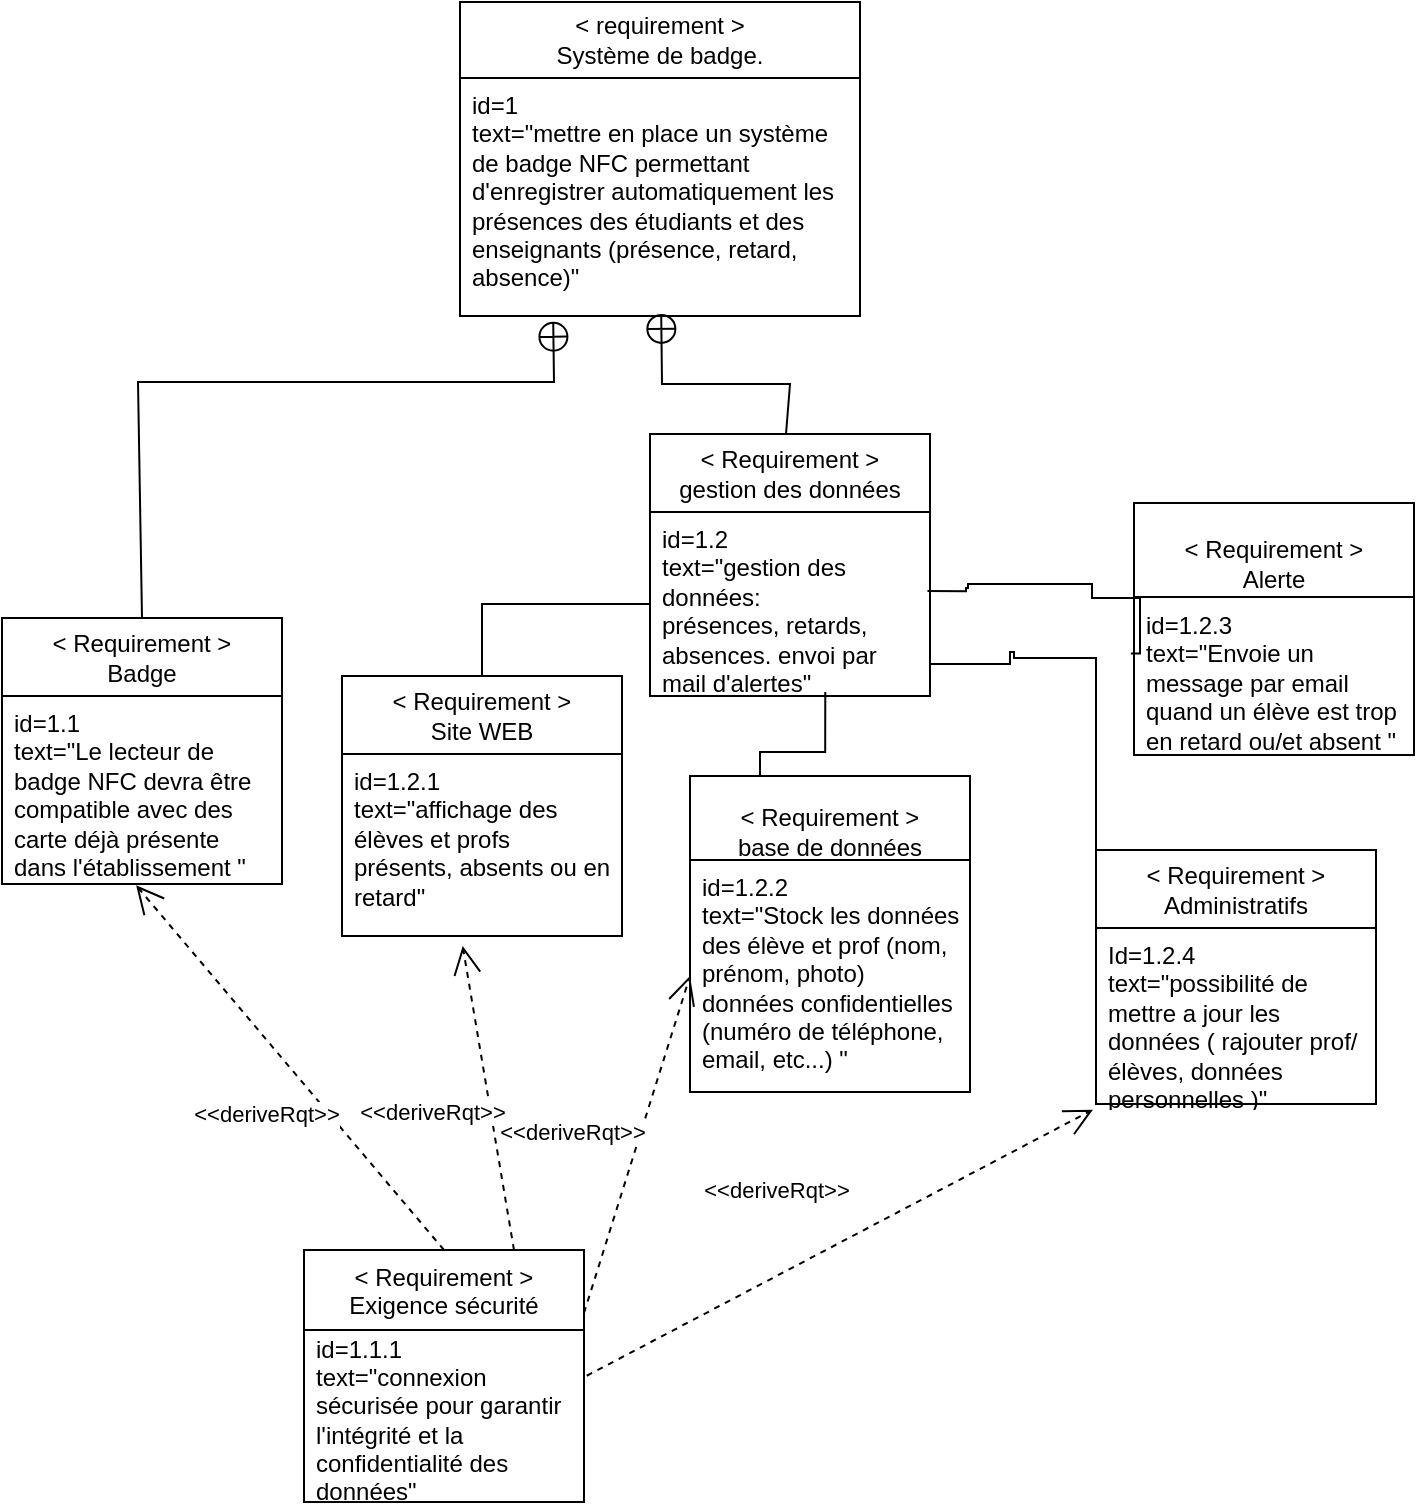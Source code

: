 <mxfile version="24.7.10" pages="2">
  <diagram id="td5s1ZhGOYmppQ_Y-Nw2" name="diagramme des exigences">
    <mxGraphModel dx="2876" dy="2243" grid="1" gridSize="10" guides="1" tooltips="1" connect="1" arrows="1" fold="1" page="1" pageScale="1" pageWidth="827" pageHeight="1169" math="0" shadow="0">
      <root>
        <mxCell id="0" />
        <mxCell id="1" parent="0" />
        <mxCell id="IX_WI5sEP8J1MguDvB75-1" value="&lt;div&gt;&amp;lt; requirement &amp;gt;&lt;/div&gt;Système de badge." style="swimlane;fontStyle=0;childLayout=stackLayout;horizontal=1;startSize=38;fillColor=none;horizontalStack=0;resizeParent=1;resizeParentMax=0;resizeLast=0;collapsible=1;marginBottom=0;whiteSpace=wrap;html=1;" vertex="1" parent="1">
          <mxGeometry x="-194" y="-91" width="200" height="157" as="geometry" />
        </mxCell>
        <mxCell id="IX_WI5sEP8J1MguDvB75-2" value="&lt;div&gt;id=1&lt;/div&gt;text=&quot;mettre en place un système de badge NFC permettant d&#39;enregistrer automatiquement les présences des étudiants et des enseignants (présence, retard, absence)&quot;" style="text;strokeColor=none;fillColor=none;align=left;verticalAlign=top;spacingLeft=4;spacingRight=4;overflow=hidden;rotatable=0;points=[[0,0.5],[1,0.5]];portConstraint=eastwest;whiteSpace=wrap;html=1;" vertex="1" parent="IX_WI5sEP8J1MguDvB75-1">
          <mxGeometry y="38" width="200" height="119" as="geometry" />
        </mxCell>
        <mxCell id="IX_WI5sEP8J1MguDvB75-3" value="&lt;div&gt;&amp;lt; Requirement &amp;gt;&lt;/div&gt;Badge" style="swimlane;fontStyle=0;childLayout=stackLayout;horizontal=1;startSize=39;fillColor=none;horizontalStack=0;resizeParent=1;resizeParentMax=0;resizeLast=0;collapsible=1;marginBottom=0;whiteSpace=wrap;html=1;" vertex="1" parent="1">
          <mxGeometry x="-423" y="217" width="140" height="133" as="geometry" />
        </mxCell>
        <mxCell id="IX_WI5sEP8J1MguDvB75-4" value="&lt;div&gt;id=1.1&lt;/div&gt;text=&quot;Le lecteur de badge NFC devra être compatible avec des carte déjà présente dans l&#39;établissement &quot;" style="text;strokeColor=none;fillColor=none;align=left;verticalAlign=top;spacingLeft=4;spacingRight=4;overflow=hidden;rotatable=0;points=[[0,0.5],[1,0.5]];portConstraint=eastwest;whiteSpace=wrap;html=1;" vertex="1" parent="IX_WI5sEP8J1MguDvB75-3">
          <mxGeometry y="39" width="140" height="94" as="geometry" />
        </mxCell>
        <mxCell id="IX_WI5sEP8J1MguDvB75-5" style="edgeStyle=none;rounded=0;orthogonalLoop=1;jettySize=auto;html=1;startArrow=circlePlus;startFill=0;endArrow=none;endFill=0;exitX=0.233;exitY=1.02;exitDx=0;exitDy=0;exitPerimeter=0;entryX=0.5;entryY=0;entryDx=0;entryDy=0;" edge="1" parent="1" source="IX_WI5sEP8J1MguDvB75-2" target="IX_WI5sEP8J1MguDvB75-3">
          <mxGeometry relative="1" as="geometry">
            <mxPoint x="-94" y="65" as="sourcePoint" />
            <mxPoint x="-250" y="124" as="targetPoint" />
            <Array as="points">
              <mxPoint x="-147" y="99" />
              <mxPoint x="-355" y="99" />
            </Array>
          </mxGeometry>
        </mxCell>
        <mxCell id="IX_WI5sEP8J1MguDvB75-6" value="&amp;lt; Requirement &amp;gt;&lt;div&gt;Exigence sécurité&lt;/div&gt;" style="swimlane;fontStyle=0;align=center;verticalAlign=top;childLayout=stackLayout;horizontal=1;startSize=40;horizontalStack=0;resizeParent=1;resizeParentMax=0;resizeLast=0;collapsible=0;marginBottom=0;html=1;whiteSpace=wrap;" vertex="1" parent="1">
          <mxGeometry x="-272" y="533" width="140" height="126" as="geometry" />
        </mxCell>
        <mxCell id="IX_WI5sEP8J1MguDvB75-7" value="id=1.1.1&lt;div&gt;text=&quot;connexion sécurisée pour garantir l&#39;intégrité et la confidentialité des données&quot;&amp;nbsp;&lt;/div&gt;" style="text;html=1;strokeColor=none;fillColor=none;align=left;verticalAlign=middle;spacingLeft=4;spacingRight=4;overflow=hidden;rotatable=0;points=[[0,0.5],[1,0.5]];portConstraint=eastwest;whiteSpace=wrap;" vertex="1" parent="IX_WI5sEP8J1MguDvB75-6">
          <mxGeometry y="40" width="140" height="86" as="geometry" />
        </mxCell>
        <mxCell id="IX_WI5sEP8J1MguDvB75-8" value="&amp;lt;&amp;lt;deriveRqt&amp;gt;&amp;gt;" style="edgeStyle=none;html=1;endArrow=open;endSize=12;dashed=1;verticalAlign=bottom;exitX=0.5;exitY=0;exitDx=0;exitDy=0;entryX=0.479;entryY=1.007;entryDx=0;entryDy=0;entryPerimeter=0;" edge="1" parent="1" source="IX_WI5sEP8J1MguDvB75-6" target="IX_WI5sEP8J1MguDvB75-4">
          <mxGeometry x="-0.143" y="30" width="160" relative="1" as="geometry">
            <mxPoint x="-215" y="389" as="sourcePoint" />
            <mxPoint x="-358.04" y="378.99" as="targetPoint" />
            <mxPoint as="offset" />
          </mxGeometry>
        </mxCell>
        <mxCell id="IX_WI5sEP8J1MguDvB75-9" value="&amp;lt; Requirement &amp;gt;&lt;div&gt;&lt;/div&gt;&lt;div&gt;gestion des données&lt;/div&gt;" style="swimlane;fontStyle=0;childLayout=stackLayout;horizontal=1;startSize=39;fillColor=none;horizontalStack=0;resizeParent=1;resizeParentMax=0;resizeLast=0;collapsible=1;marginBottom=0;whiteSpace=wrap;html=1;" vertex="1" parent="1">
          <mxGeometry x="-99" y="125" width="140" height="131" as="geometry" />
        </mxCell>
        <mxCell id="IX_WI5sEP8J1MguDvB75-10" value="id=1.2&lt;div&gt;&lt;/div&gt;&lt;div&gt;text=&quot;gestion des données:&lt;/div&gt;&lt;div&gt;présences, retards, absences. envoi par mail d&#39;alertes&quot;&lt;/div&gt;" style="text;strokeColor=none;fillColor=none;align=left;verticalAlign=top;spacingLeft=4;spacingRight=4;overflow=hidden;rotatable=0;points=[[0,0.5],[1,0.5]];portConstraint=eastwest;whiteSpace=wrap;html=1;" vertex="1" parent="IX_WI5sEP8J1MguDvB75-9">
          <mxGeometry y="39" width="140" height="92" as="geometry" />
        </mxCell>
        <mxCell id="IX_WI5sEP8J1MguDvB75-11" style="edgeStyle=none;rounded=0;orthogonalLoop=1;jettySize=auto;html=1;startArrow=circlePlus;startFill=0;endArrow=none;endFill=0;exitX=0.513;exitY=0.987;exitDx=0;exitDy=0;exitPerimeter=0;entryX=0.5;entryY=0;entryDx=0;entryDy=0;" edge="1" parent="1">
          <mxGeometry relative="1" as="geometry">
            <mxPoint x="-93.4" y="64.453" as="sourcePoint" />
            <mxPoint x="-31" y="125" as="targetPoint" />
            <Array as="points">
              <mxPoint x="-93" y="100" />
              <mxPoint x="-29" y="100" />
            </Array>
          </mxGeometry>
        </mxCell>
        <mxCell id="IX_WI5sEP8J1MguDvB75-12" value="&lt;div&gt;&amp;lt; Requirement &amp;gt;&lt;div&gt;&lt;/div&gt;&lt;/div&gt;Site WEB" style="swimlane;fontStyle=0;childLayout=stackLayout;horizontal=1;startSize=39;fillColor=none;horizontalStack=0;resizeParent=1;resizeParentMax=0;resizeLast=0;collapsible=1;marginBottom=0;whiteSpace=wrap;html=1;" vertex="1" parent="1">
          <mxGeometry x="-253" y="246" width="140" height="130" as="geometry" />
        </mxCell>
        <mxCell id="IX_WI5sEP8J1MguDvB75-13" value="id=1.2.1&lt;div&gt;text=&quot;affichage des élèves et profs présents, absents ou en retard&quot;&lt;/div&gt;" style="text;strokeColor=none;fillColor=none;align=left;verticalAlign=top;spacingLeft=4;spacingRight=4;overflow=hidden;rotatable=0;points=[[0,0.5],[1,0.5]];portConstraint=eastwest;whiteSpace=wrap;html=1;" vertex="1" parent="IX_WI5sEP8J1MguDvB75-12">
          <mxGeometry y="39" width="140" height="91" as="geometry" />
        </mxCell>
        <mxCell id="IX_WI5sEP8J1MguDvB75-14" value="&lt;div&gt;&lt;br&gt;&lt;/div&gt;&amp;lt; Requirement &amp;gt;&lt;div&gt;&lt;/div&gt;base de données" style="swimlane;fontStyle=0;childLayout=stackLayout;horizontal=1;startSize=42;fillColor=none;horizontalStack=0;resizeParent=1;resizeParentMax=0;resizeLast=0;collapsible=1;marginBottom=0;whiteSpace=wrap;html=1;" vertex="1" parent="1">
          <mxGeometry x="-79" y="296" width="140" height="158" as="geometry" />
        </mxCell>
        <mxCell id="IX_WI5sEP8J1MguDvB75-15" value="id=1.2.2&lt;div&gt;text=&quot;Stock les données des élève et prof (nom, prénom, photo)&lt;/div&gt;&lt;div&gt;données confidentielles (numéro de téléphone, email, etc...) &quot;&lt;/div&gt;" style="text;strokeColor=none;fillColor=none;align=left;verticalAlign=top;spacingLeft=4;spacingRight=4;overflow=hidden;rotatable=0;points=[[0,0.5],[1,0.5]];portConstraint=eastwest;whiteSpace=wrap;html=1;" vertex="1" parent="IX_WI5sEP8J1MguDvB75-14">
          <mxGeometry y="42" width="140" height="116" as="geometry" />
        </mxCell>
        <mxCell id="IX_WI5sEP8J1MguDvB75-16" value="&lt;div&gt;&lt;br&gt;&lt;/div&gt;&amp;lt; Requirement &amp;gt;&lt;div&gt;&lt;/div&gt;Alerte" style="swimlane;fontStyle=0;childLayout=stackLayout;horizontal=1;startSize=47;fillColor=none;horizontalStack=0;resizeParent=1;resizeParentMax=0;resizeLast=0;collapsible=1;marginBottom=0;whiteSpace=wrap;html=1;" vertex="1" parent="1">
          <mxGeometry x="143" y="159.5" width="140" height="126" as="geometry" />
        </mxCell>
        <mxCell id="IX_WI5sEP8J1MguDvB75-17" value="&lt;div&gt;id=1.2.3&lt;/div&gt;&lt;div&gt;text=&quot;Envoie un message par email quand un élève est trop en retard ou/et absent &quot;&lt;/div&gt;" style="text;strokeColor=none;fillColor=none;align=left;verticalAlign=top;spacingLeft=4;spacingRight=4;overflow=hidden;rotatable=0;points=[[0,0.5],[1,0.5]];portConstraint=eastwest;whiteSpace=wrap;html=1;" vertex="1" parent="IX_WI5sEP8J1MguDvB75-16">
          <mxGeometry y="47" width="140" height="79" as="geometry" />
        </mxCell>
        <mxCell id="IX_WI5sEP8J1MguDvB75-18" value="&lt;div&gt;&amp;lt; Requirement &amp;gt;&lt;div&gt;&lt;/div&gt;&lt;/div&gt;Administratifs" style="swimlane;fontStyle=0;childLayout=stackLayout;horizontal=1;startSize=39;fillColor=none;horizontalStack=0;resizeParent=1;resizeParentMax=0;resizeLast=0;collapsible=1;marginBottom=0;whiteSpace=wrap;html=1;" vertex="1" parent="1">
          <mxGeometry x="124" y="333" width="140" height="127" as="geometry" />
        </mxCell>
        <mxCell id="IX_WI5sEP8J1MguDvB75-19" value="Id=1.2.4&lt;div&gt;text=&quot;possibilité de mettre a jour les données ( rajouter prof/élèves, données personnelles )&quot;&lt;/div&gt;" style="text;strokeColor=none;fillColor=none;align=left;verticalAlign=top;spacingLeft=4;spacingRight=4;overflow=hidden;rotatable=0;points=[[0,0.5],[1,0.5]];portConstraint=eastwest;whiteSpace=wrap;html=1;" vertex="1" parent="IX_WI5sEP8J1MguDvB75-18">
          <mxGeometry y="39" width="140" height="88" as="geometry" />
        </mxCell>
        <mxCell id="IX_WI5sEP8J1MguDvB75-20" style="edgeStyle=orthogonalEdgeStyle;rounded=0;orthogonalLoop=1;jettySize=auto;html=1;exitX=0;exitY=0.5;exitDx=0;exitDy=0;endArrow=none;endFill=0;entryX=0.5;entryY=0;entryDx=0;entryDy=0;" edge="1" parent="1" source="IX_WI5sEP8J1MguDvB75-10" target="IX_WI5sEP8J1MguDvB75-12">
          <mxGeometry relative="1" as="geometry">
            <mxPoint x="270" y="390" as="sourcePoint" />
            <mxPoint x="350" y="390" as="targetPoint" />
            <Array as="points">
              <mxPoint x="-183" y="210" />
            </Array>
          </mxGeometry>
        </mxCell>
        <mxCell id="IX_WI5sEP8J1MguDvB75-21" style="edgeStyle=orthogonalEdgeStyle;rounded=0;orthogonalLoop=1;jettySize=auto;html=1;exitX=0.626;exitY=0.978;exitDx=0;exitDy=0;endArrow=none;endFill=0;exitPerimeter=0;entryX=0.25;entryY=0;entryDx=0;entryDy=0;" edge="1" parent="1" source="IX_WI5sEP8J1MguDvB75-10" target="IX_WI5sEP8J1MguDvB75-14">
          <mxGeometry relative="1" as="geometry">
            <mxPoint x="-21" y="266" as="sourcePoint" />
            <mxPoint x="51" y="348" as="targetPoint" />
            <Array as="points">
              <mxPoint x="-11" y="284" />
              <mxPoint x="-44" y="284" />
            </Array>
          </mxGeometry>
        </mxCell>
        <mxCell id="IX_WI5sEP8J1MguDvB75-22" style="edgeStyle=orthogonalEdgeStyle;rounded=0;orthogonalLoop=1;jettySize=auto;html=1;exitX=0.991;exitY=0.43;exitDx=0;exitDy=0;endArrow=none;endFill=0;exitPerimeter=0;entryX=-0.011;entryY=0.357;entryDx=0;entryDy=0;entryPerimeter=0;" edge="1" parent="1" source="IX_WI5sEP8J1MguDvB75-10" target="IX_WI5sEP8J1MguDvB75-17">
          <mxGeometry relative="1" as="geometry">
            <mxPoint x="59" y="156" as="sourcePoint" />
            <mxPoint x="131" y="238" as="targetPoint" />
            <Array as="points">
              <mxPoint x="59" y="204" />
              <mxPoint x="59" y="202" />
              <mxPoint x="60" y="202" />
              <mxPoint x="60" y="200" />
              <mxPoint x="122" y="200" />
              <mxPoint x="122" y="207" />
              <mxPoint x="146" y="207" />
            </Array>
          </mxGeometry>
        </mxCell>
        <mxCell id="IX_WI5sEP8J1MguDvB75-23" style="edgeStyle=orthogonalEdgeStyle;rounded=0;orthogonalLoop=1;jettySize=auto;html=1;exitX=0;exitY=0.25;exitDx=0;exitDy=0;endArrow=none;endFill=0;entryX=1;entryY=0.821;entryDx=0;entryDy=0;entryPerimeter=0;" edge="1" parent="1" source="IX_WI5sEP8J1MguDvB75-18" target="IX_WI5sEP8J1MguDvB75-10">
          <mxGeometry relative="1" as="geometry">
            <mxPoint x="45" y="55" as="sourcePoint" />
            <mxPoint x="117" y="137" as="targetPoint" />
            <Array as="points">
              <mxPoint x="124" y="237" />
              <mxPoint x="83" y="237" />
              <mxPoint x="83" y="234" />
              <mxPoint x="81" y="234" />
              <mxPoint x="81" y="240" />
              <mxPoint x="41" y="240" />
            </Array>
          </mxGeometry>
        </mxCell>
        <mxCell id="IX_WI5sEP8J1MguDvB75-24" value="&amp;lt;&amp;lt;deriveRqt&amp;gt;&amp;gt;" style="edgeStyle=none;html=1;endArrow=open;endSize=12;dashed=1;verticalAlign=bottom;exitX=0.75;exitY=0;exitDx=0;exitDy=0;entryX=0.431;entryY=1.055;entryDx=0;entryDy=0;entryPerimeter=0;" edge="1" parent="1" source="IX_WI5sEP8J1MguDvB75-6" target="IX_WI5sEP8J1MguDvB75-13">
          <mxGeometry x="-0.143" y="30" width="160" relative="1" as="geometry">
            <mxPoint x="-191" y="480" as="sourcePoint" />
            <mxPoint x="-243" y="324" as="targetPoint" />
            <mxPoint as="offset" />
          </mxGeometry>
        </mxCell>
        <mxCell id="IX_WI5sEP8J1MguDvB75-25" value="&amp;lt;&amp;lt;deriveRqt&amp;gt;&amp;gt;" style="edgeStyle=none;html=1;endArrow=open;endSize=12;dashed=1;verticalAlign=bottom;exitX=1;exitY=0.25;exitDx=0;exitDy=0;entryX=0;entryY=0.5;entryDx=0;entryDy=0;" edge="1" parent="1" source="IX_WI5sEP8J1MguDvB75-6" target="IX_WI5sEP8J1MguDvB75-15">
          <mxGeometry x="-0.143" y="30" width="160" relative="1" as="geometry">
            <mxPoint x="-68" y="512" as="sourcePoint" />
            <mxPoint x="-120" y="356" as="targetPoint" />
            <mxPoint as="offset" />
          </mxGeometry>
        </mxCell>
        <mxCell id="IX_WI5sEP8J1MguDvB75-26" value="&amp;lt;&amp;lt;deriveRqt&amp;gt;&amp;gt;" style="edgeStyle=none;html=1;endArrow=open;endSize=12;dashed=1;verticalAlign=bottom;exitX=1.01;exitY=0.266;exitDx=0;exitDy=0;entryX=-0.011;entryY=1.032;entryDx=0;entryDy=0;entryPerimeter=0;exitPerimeter=0;" edge="1" parent="1" source="IX_WI5sEP8J1MguDvB75-7" target="IX_WI5sEP8J1MguDvB75-19">
          <mxGeometry x="-0.143" y="30" width="160" relative="1" as="geometry">
            <mxPoint x="17" y="640" as="sourcePoint" />
            <mxPoint x="-35" y="484" as="targetPoint" />
            <mxPoint as="offset" />
          </mxGeometry>
        </mxCell>
      </root>
    </mxGraphModel>
  </diagram>
  <diagram id="8n1p4Jy5KqXIfNZAB0HN" name="diagramme de déploiement">
    <mxGraphModel dx="1434" dy="752" grid="1" gridSize="10" guides="1" tooltips="1" connect="1" arrows="1" fold="1" page="1" pageScale="1" pageWidth="827" pageHeight="1169" math="0" shadow="0">
      <root>
        <mxCell id="0" />
        <mxCell id="1" parent="0" />
        <mxCell id="FSFi0z97FjHueqQanGki-1" value="&lt;p style=&quot;margin:13px;&quot;&gt;&lt;b&gt;&lt;i&gt;Professeurs&lt;/i&gt;&lt;/b&gt;&lt;/p&gt;" style="shape=rect;html=1;overflow=fill;whiteSpace=wrap;align=center;" vertex="1" parent="1">
          <mxGeometry x="60" y="320" width="90" height="40" as="geometry" />
        </mxCell>
        <mxCell id="FSFi0z97FjHueqQanGki-2" value="&lt;p style=&quot;margin:13px;&quot;&gt;&lt;b&gt;&lt;i&gt;Elèves&lt;/i&gt;&lt;/b&gt;&lt;br&gt;&lt;/p&gt;" style="shape=rect;html=1;overflow=fill;whiteSpace=wrap;align=center;" vertex="1" parent="1">
          <mxGeometry x="170" y="410" width="80" height="40" as="geometry" />
        </mxCell>
        <mxCell id="FSFi0z97FjHueqQanGki-3" value="&lt;p style=&quot;margin:13px;&quot;&gt;&lt;b&gt;&lt;i&gt;Administrateur réseau&lt;/i&gt;&lt;/b&gt;&lt;br&gt;&lt;/p&gt;" style="shape=rect;html=1;overflow=fill;whiteSpace=wrap;align=center;" vertex="1" parent="1">
          <mxGeometry x="700" y="234" width="110" height="56" as="geometry" />
        </mxCell>
        <mxCell id="FSFi0z97FjHueqQanGki-4" value="&lt;p style=&quot;margin:13px;&quot;&gt;&lt;b&gt;&lt;i&gt;Parents&lt;/i&gt;&lt;/b&gt;&lt;/p&gt;" style="shape=rect;html=1;overflow=fill;whiteSpace=wrap;align=center;" vertex="1" parent="1">
          <mxGeometry x="690" y="110" width="80" height="40" as="geometry" />
        </mxCell>
        <mxCell id="FSFi0z97FjHueqQanGki-5" value="&lt;p style=&quot;margin:0px;text-align:center;&quot;&gt;&amp;lt;&amp;lt;Site Web&amp;gt;&amp;gt;&lt;/p&gt;&lt;p style=&quot;margin:0px;text-align:center;&quot;&gt;&lt;b&gt;Site de gestion de retard et absence&lt;/b&gt;&lt;br&gt;&lt;/p&gt;&lt;hr&gt;&lt;p&gt;&lt;/p&gt;" style="shape=rect;html=1;overflow=fill;whiteSpace=wrap;recursiveResize=0;" vertex="1" parent="1">
          <mxGeometry x="289" y="130" width="311" height="220" as="geometry" />
        </mxCell>
        <mxCell id="FSFi0z97FjHueqQanGki-6" value="" style="fontStyle=1;align=center;verticalAlign=middle;childLayout=stackLayout;horizontal=1;horizontalStack=0;resizeParent=1;resizeParentMax=0;resizeLast=0;marginBottom=0;" vertex="1" parent="FSFi0z97FjHueqQanGki-5">
          <mxGeometry x="10" y="70" width="220" height="140" as="geometry" />
        </mxCell>
        <mxCell id="FSFi0z97FjHueqQanGki-7" value="&lt;div&gt;&lt;span style=&quot;font-weight: normal;&quot;&gt;&amp;lt;&amp;lt;Server&amp;gt;&amp;gt;&lt;/span&gt;&lt;/div&gt;&lt;div&gt;BDD SQL &amp;amp; Server PHP&lt;br&gt;&lt;/div&gt;" style="html=1;align=center;spacing=0;verticalAlign=middle;strokeColor=none;fillColor=none;whiteSpace=wrap;fontStyle=1;" vertex="1" parent="FSFi0z97FjHueqQanGki-6">
          <mxGeometry width="220" height="30" as="geometry" />
        </mxCell>
        <mxCell id="FSFi0z97FjHueqQanGki-8" value="" style="line;strokeWidth=0.25;fillColor=none;align=left;verticalAlign=middle;spacingTop=-1;spacingLeft=3;spacingRight=3;rotatable=0;labelPosition=right;points=[];portConstraint=eastwest;" vertex="1" parent="FSFi0z97FjHueqQanGki-6">
          <mxGeometry y="30" width="220" height="8" as="geometry" />
        </mxCell>
        <mxCell id="FSFi0z97FjHueqQanGki-9" value="&lt;div&gt;&lt;ul&gt;&lt;li&gt;Users&lt;/li&gt;&lt;/ul&gt;&lt;ul&gt;&lt;li&gt;Profils: &lt;br&gt;&lt;/li&gt;&lt;/ul&gt;&lt;ol&gt;&lt;li&gt;Professeurs&lt;/li&gt;&lt;li&gt;&lt;div align=&quot;left&quot;&gt;Elèves&lt;br&gt;&lt;/div&gt;&lt;/li&gt;&lt;/ol&gt;&lt;/div&gt;" style="html=1;align=left;spacing=0;spacingLeft=8;verticalAlign=middle;strokeColor=none;fillColor=none;whiteSpace=wrap;" vertex="1" parent="FSFi0z97FjHueqQanGki-6">
          <mxGeometry y="38" width="220" height="102" as="geometry" />
        </mxCell>
        <mxCell id="FSFi0z97FjHueqQanGki-10" value="&lt;p style=&quot;margin:13px;&quot;&gt;&lt;b&gt;&lt;i&gt;Direction&lt;/i&gt;&lt;/b&gt;&lt;br&gt;&lt;/p&gt;" style="shape=rect;html=1;overflow=fill;whiteSpace=wrap;align=center;" vertex="1" parent="1">
          <mxGeometry x="560" y="400" width="80" height="40" as="geometry" />
        </mxCell>
        <mxCell id="FSFi0z97FjHueqQanGki-11" value="&amp;lt;&amp;lt;Vérification de l&#39;identité&amp;gt;&amp;gt;" style="verticalAlign=bottom;html=1;endArrow=none;edgeStyle=orthogonalEdgeStyle;strokeWidth=2;rounded=0;entryX=0;entryY=0.25;entryDx=0;entryDy=0;" edge="1" parent="1" target="FSFi0z97FjHueqQanGki-9">
          <mxGeometry relative="1" as="geometry">
            <mxPoint x="129" y="189.73" as="sourcePoint" />
            <mxPoint x="289" y="189.73" as="targetPoint" />
          </mxGeometry>
        </mxCell>
        <mxCell id="FSFi0z97FjHueqQanGki-12" value="1" style="resizable=0;html=1;align=left;verticalAlign=top;labelBackgroundColor=none;fontSize=10" connectable="0" vertex="1" parent="FSFi0z97FjHueqQanGki-11">
          <mxGeometry x="-1" relative="1" as="geometry" />
        </mxCell>
        <mxCell id="FSFi0z97FjHueqQanGki-13" value="1" style="resizable=0;html=1;align=right;verticalAlign=top;labelBackgroundColor=none;fontSize=10" connectable="0" vertex="1" parent="FSFi0z97FjHueqQanGki-11">
          <mxGeometry x="1" relative="1" as="geometry" />
        </mxCell>
        <mxCell id="FSFi0z97FjHueqQanGki-14" value="&lt;p style=&quot;margin:13px;&quot;&gt;&lt;b&gt;&lt;i&gt;Badgeuse&lt;/i&gt;&lt;/b&gt;&lt;br&gt;&lt;/p&gt;" style="shape=rect;html=1;overflow=fill;whiteSpace=wrap;align=center;" vertex="1" parent="1">
          <mxGeometry x="50" y="170" width="80" height="40" as="geometry" />
        </mxCell>
        <mxCell id="FSFi0z97FjHueqQanGki-15" value="" style="verticalAlign=bottom;html=1;endArrow=none;edgeStyle=orthogonalEdgeStyle;rounded=0;entryX=0.003;entryY=0.933;entryDx=0;entryDy=0;entryPerimeter=0;" edge="1" parent="1" target="FSFi0z97FjHueqQanGki-5">
          <mxGeometry relative="1" as="geometry">
            <mxPoint x="200" y="410" as="sourcePoint" />
            <mxPoint x="360" y="410" as="targetPoint" />
            <Array as="points">
              <mxPoint x="200" y="380" />
              <mxPoint x="245" y="380" />
              <mxPoint x="245" y="326" />
            </Array>
          </mxGeometry>
        </mxCell>
        <mxCell id="FSFi0z97FjHueqQanGki-16" value="0..1" style="resizable=0;html=1;align=left;verticalAlign=top;labelBackgroundColor=none;fontSize=10" connectable="0" vertex="1" parent="FSFi0z97FjHueqQanGki-15">
          <mxGeometry x="-1" relative="1" as="geometry">
            <mxPoint x="60" y="-90" as="offset" />
          </mxGeometry>
        </mxCell>
        <mxCell id="FSFi0z97FjHueqQanGki-17" value="0..*" style="resizable=0;html=1;align=right;verticalAlign=top;labelBackgroundColor=none;fontSize=10" connectable="0" vertex="1" parent="FSFi0z97FjHueqQanGki-15">
          <mxGeometry x="1" relative="1" as="geometry">
            <mxPoint x="-69" y="55" as="offset" />
          </mxGeometry>
        </mxCell>
        <mxCell id="FSFi0z97FjHueqQanGki-18" value="" style="verticalAlign=bottom;html=1;endArrow=none;edgeStyle=orthogonalEdgeStyle;rounded=0;entryX=0;entryY=0.75;entryDx=0;entryDy=0;exitX=0.5;exitY=0;exitDx=0;exitDy=0;" edge="1" parent="1" source="FSFi0z97FjHueqQanGki-1" target="FSFi0z97FjHueqQanGki-5">
          <mxGeometry relative="1" as="geometry">
            <mxPoint x="130" y="322.5" as="sourcePoint" />
            <mxPoint x="219" y="147.5" as="targetPoint" />
            <Array as="points">
              <mxPoint x="130" y="320" />
              <mxPoint x="130" y="292" />
              <mxPoint x="289" y="292" />
            </Array>
          </mxGeometry>
        </mxCell>
        <mxCell id="FSFi0z97FjHueqQanGki-19" value="0..1" style="resizable=0;html=1;align=left;verticalAlign=top;labelBackgroundColor=none;fontSize=10" connectable="0" vertex="1" parent="FSFi0z97FjHueqQanGki-18">
          <mxGeometry x="-1" relative="1" as="geometry">
            <mxPoint x="155" y="-32" as="offset" />
          </mxGeometry>
        </mxCell>
        <mxCell id="FSFi0z97FjHueqQanGki-20" value="0..*" style="resizable=0;html=1;align=right;verticalAlign=top;labelBackgroundColor=none;fontSize=10" connectable="0" vertex="1" parent="FSFi0z97FjHueqQanGki-18">
          <mxGeometry x="1" relative="1" as="geometry">
            <mxPoint x="-139" y="13" as="offset" />
          </mxGeometry>
        </mxCell>
        <mxCell id="FSFi0z97FjHueqQanGki-21" value="" style="verticalAlign=bottom;html=1;endArrow=none;edgeStyle=orthogonalEdgeStyle;rounded=0;entryX=1;entryY=0.25;entryDx=0;entryDy=0;exitX=0.25;exitY=1;exitDx=0;exitDy=0;" edge="1" parent="1" source="FSFi0z97FjHueqQanGki-4" target="FSFi0z97FjHueqQanGki-5">
          <mxGeometry relative="1" as="geometry">
            <mxPoint x="610" y="254" as="sourcePoint" />
            <mxPoint x="700" y="170" as="targetPoint" />
            <Array as="points">
              <mxPoint x="710" y="180" />
              <mxPoint x="601" y="180" />
              <mxPoint x="601" y="183" />
            </Array>
          </mxGeometry>
        </mxCell>
        <mxCell id="FSFi0z97FjHueqQanGki-22" value="0..1" style="resizable=0;html=1;align=left;verticalAlign=top;labelBackgroundColor=none;fontSize=10" connectable="0" vertex="1" parent="FSFi0z97FjHueqQanGki-21">
          <mxGeometry x="-1" relative="1" as="geometry">
            <mxPoint x="-110" y="10" as="offset" />
          </mxGeometry>
        </mxCell>
        <mxCell id="FSFi0z97FjHueqQanGki-23" value="0..*" style="resizable=0;html=1;align=right;verticalAlign=top;labelBackgroundColor=none;fontSize=10" connectable="0" vertex="1" parent="FSFi0z97FjHueqQanGki-21">
          <mxGeometry x="1" relative="1" as="geometry">
            <mxPoint x="130" y="-32" as="offset" />
          </mxGeometry>
        </mxCell>
        <mxCell id="FSFi0z97FjHueqQanGki-24" value="" style="verticalAlign=bottom;html=1;endArrow=none;edgeStyle=orthogonalEdgeStyle;rounded=0;entryX=1;entryY=0.5;entryDx=0;entryDy=0;exitX=0;exitY=0.5;exitDx=0;exitDy=0;" edge="1" parent="1" source="FSFi0z97FjHueqQanGki-3" target="FSFi0z97FjHueqQanGki-9">
          <mxGeometry relative="1" as="geometry">
            <mxPoint x="680" y="240" as="sourcePoint" />
            <mxPoint x="570" y="273" as="targetPoint" />
            <Array as="points">
              <mxPoint x="680" y="262" />
              <mxPoint x="680" y="270" />
              <mxPoint x="620" y="270" />
              <mxPoint x="620" y="288" />
              <mxPoint x="519" y="288" />
            </Array>
          </mxGeometry>
        </mxCell>
        <mxCell id="FSFi0z97FjHueqQanGki-25" value="0..1" style="resizable=0;html=1;align=left;verticalAlign=top;labelBackgroundColor=none;fontSize=10" connectable="0" vertex="1" parent="FSFi0z97FjHueqQanGki-24">
          <mxGeometry x="-1" relative="1" as="geometry">
            <mxPoint x="-180" y="8" as="offset" />
          </mxGeometry>
        </mxCell>
        <mxCell id="FSFi0z97FjHueqQanGki-26" value="0..*" style="resizable=0;html=1;align=right;verticalAlign=top;labelBackgroundColor=none;fontSize=10" connectable="0" vertex="1" parent="FSFi0z97FjHueqQanGki-24">
          <mxGeometry x="1" relative="1" as="geometry">
            <mxPoint x="181" y="-49" as="offset" />
          </mxGeometry>
        </mxCell>
        <mxCell id="FSFi0z97FjHueqQanGki-27" value="" style="verticalAlign=bottom;html=1;endArrow=none;edgeStyle=orthogonalEdgeStyle;rounded=0;entryX=0.5;entryY=1;entryDx=0;entryDy=0;exitX=0;exitY=0.5;exitDx=0;exitDy=0;" edge="1" parent="1" target="FSFi0z97FjHueqQanGki-9">
          <mxGeometry relative="1" as="geometry">
            <mxPoint x="560" y="400" as="sourcePoint" />
            <mxPoint x="379" y="427" as="targetPoint" />
            <Array as="points">
              <mxPoint x="409" y="400" />
            </Array>
          </mxGeometry>
        </mxCell>
        <mxCell id="FSFi0z97FjHueqQanGki-28" value="0..1" style="resizable=0;html=1;align=left;verticalAlign=top;labelBackgroundColor=none;fontSize=10" connectable="0" vertex="1" parent="FSFi0z97FjHueqQanGki-27">
          <mxGeometry x="-1" relative="1" as="geometry">
            <mxPoint x="-150" y="-40" as="offset" />
          </mxGeometry>
        </mxCell>
        <mxCell id="FSFi0z97FjHueqQanGki-29" value="0..*" style="resizable=0;html=1;align=right;verticalAlign=top;labelBackgroundColor=none;fontSize=10" connectable="0" vertex="1" parent="FSFi0z97FjHueqQanGki-27">
          <mxGeometry x="1" relative="1" as="geometry">
            <mxPoint x="161" y="30" as="offset" />
          </mxGeometry>
        </mxCell>
        <mxCell id="FSFi0z97FjHueqQanGki-30" value="&amp;lt;&amp;lt;Pointage&amp;gt;&amp;gt;" style="verticalAlign=bottom;html=1;endArrow=none;edgeStyle=orthogonalEdgeStyle;strokeWidth=2;rounded=0;entryX=0;entryY=0.5;entryDx=0;entryDy=0;exitX=0;exitY=0.25;exitDx=0;exitDy=0;" edge="1" parent="1" source="FSFi0z97FjHueqQanGki-14" target="FSFi0z97FjHueqQanGki-2">
          <mxGeometry x="-0.487" relative="1" as="geometry">
            <mxPoint x="4.75" y="410" as="sourcePoint" />
            <mxPoint x="174.75" y="484.27" as="targetPoint" />
            <mxPoint as="offset" />
          </mxGeometry>
        </mxCell>
        <mxCell id="FSFi0z97FjHueqQanGki-31" value="1" style="resizable=0;html=1;align=left;verticalAlign=top;labelBackgroundColor=none;fontSize=10" connectable="0" vertex="1" parent="FSFi0z97FjHueqQanGki-30">
          <mxGeometry x="-1" relative="1" as="geometry">
            <mxPoint x="-20" as="offset" />
          </mxGeometry>
        </mxCell>
        <mxCell id="FSFi0z97FjHueqQanGki-32" value="1" style="resizable=0;html=1;align=right;verticalAlign=top;labelBackgroundColor=none;fontSize=10" connectable="0" vertex="1" parent="FSFi0z97FjHueqQanGki-30">
          <mxGeometry x="1" relative="1" as="geometry" />
        </mxCell>
        <mxCell id="FSFi0z97FjHueqQanGki-33" value="&amp;lt;&amp;lt;Pointage&amp;gt;&amp;gt;" style="verticalAlign=bottom;html=1;endArrow=none;edgeStyle=orthogonalEdgeStyle;strokeWidth=2;rounded=0;entryX=0.444;entryY=0.025;entryDx=0;entryDy=0;exitX=0.5;exitY=1;exitDx=0;exitDy=0;entryPerimeter=0;" edge="1" parent="1" source="FSFi0z97FjHueqQanGki-14" target="FSFi0z97FjHueqQanGki-1">
          <mxGeometry x="-0.487" relative="1" as="geometry">
            <mxPoint x="60" y="190" as="sourcePoint" />
            <mxPoint x="180" y="440" as="targetPoint" />
            <mxPoint as="offset" />
          </mxGeometry>
        </mxCell>
        <mxCell id="FSFi0z97FjHueqQanGki-34" value="1" style="resizable=0;html=1;align=left;verticalAlign=top;labelBackgroundColor=none;fontSize=10" connectable="0" vertex="1" parent="FSFi0z97FjHueqQanGki-33">
          <mxGeometry x="-1" relative="1" as="geometry" />
        </mxCell>
        <mxCell id="FSFi0z97FjHueqQanGki-35" value="1" style="resizable=0;html=1;align=right;verticalAlign=top;labelBackgroundColor=none;fontSize=10" connectable="0" vertex="1" parent="FSFi0z97FjHueqQanGki-33">
          <mxGeometry x="1" relative="1" as="geometry">
            <mxPoint x="10" y="-21" as="offset" />
          </mxGeometry>
        </mxCell>
      </root>
    </mxGraphModel>
  </diagram>
</mxfile>
